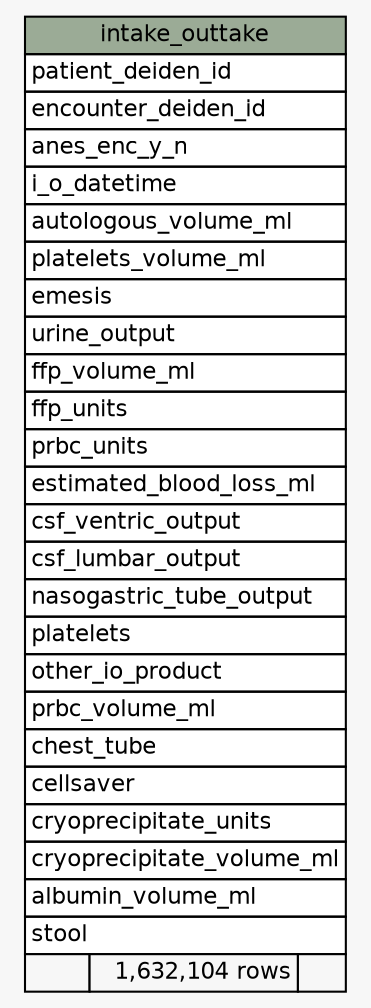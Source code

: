 // dot 2.38.0 on Linux 4.15.0-34-generic
// SchemaSpy rev 590
digraph "intake_outtake" {
  graph [
    rankdir="RL"
    bgcolor="#f7f7f7"
    nodesep="0.18"
    ranksep="0.46"
    fontname="Helvetica"
    fontsize="11"
  ];
  node [
    fontname="Helvetica"
    fontsize="11"
    shape="plaintext"
  ];
  edge [
    arrowsize="0.8"
  ];
  "intake_outtake" [
    label=<
    <TABLE BORDER="0" CELLBORDER="1" CELLSPACING="0" BGCOLOR="#ffffff">
      <TR><TD COLSPAN="3" BGCOLOR="#9bab96" ALIGN="CENTER">intake_outtake</TD></TR>
      <TR><TD PORT="patient_deiden_id" COLSPAN="3" ALIGN="LEFT">patient_deiden_id</TD></TR>
      <TR><TD PORT="encounter_deiden_id" COLSPAN="3" ALIGN="LEFT">encounter_deiden_id</TD></TR>
      <TR><TD PORT="anes_enc_y_n" COLSPAN="3" ALIGN="LEFT">anes_enc_y_n</TD></TR>
      <TR><TD PORT="i_o_datetime" COLSPAN="3" ALIGN="LEFT">i_o_datetime</TD></TR>
      <TR><TD PORT="autologous_volume_ml" COLSPAN="3" ALIGN="LEFT">autologous_volume_ml</TD></TR>
      <TR><TD PORT="platelets_volume_ml" COLSPAN="3" ALIGN="LEFT">platelets_volume_ml</TD></TR>
      <TR><TD PORT="emesis" COLSPAN="3" ALIGN="LEFT">emesis</TD></TR>
      <TR><TD PORT="urine_output" COLSPAN="3" ALIGN="LEFT">urine_output</TD></TR>
      <TR><TD PORT="ffp_volume_ml" COLSPAN="3" ALIGN="LEFT">ffp_volume_ml</TD></TR>
      <TR><TD PORT="ffp_units" COLSPAN="3" ALIGN="LEFT">ffp_units</TD></TR>
      <TR><TD PORT="prbc_units" COLSPAN="3" ALIGN="LEFT">prbc_units</TD></TR>
      <TR><TD PORT="estimated_blood_loss_ml" COLSPAN="3" ALIGN="LEFT">estimated_blood_loss_ml</TD></TR>
      <TR><TD PORT="csf_ventric_output" COLSPAN="3" ALIGN="LEFT">csf_ventric_output</TD></TR>
      <TR><TD PORT="csf_lumbar_output" COLSPAN="3" ALIGN="LEFT">csf_lumbar_output</TD></TR>
      <TR><TD PORT="nasogastric_tube_output" COLSPAN="3" ALIGN="LEFT">nasogastric_tube_output</TD></TR>
      <TR><TD PORT="platelets" COLSPAN="3" ALIGN="LEFT">platelets</TD></TR>
      <TR><TD PORT="other_io_product" COLSPAN="3" ALIGN="LEFT">other_io_product</TD></TR>
      <TR><TD PORT="prbc_volume_ml" COLSPAN="3" ALIGN="LEFT">prbc_volume_ml</TD></TR>
      <TR><TD PORT="chest_tube" COLSPAN="3" ALIGN="LEFT">chest_tube</TD></TR>
      <TR><TD PORT="cellsaver" COLSPAN="3" ALIGN="LEFT">cellsaver</TD></TR>
      <TR><TD PORT="cryoprecipitate_units" COLSPAN="3" ALIGN="LEFT">cryoprecipitate_units</TD></TR>
      <TR><TD PORT="cryoprecipitate_volume_ml" COLSPAN="3" ALIGN="LEFT">cryoprecipitate_volume_ml</TD></TR>
      <TR><TD PORT="albumin_volume_ml" COLSPAN="3" ALIGN="LEFT">albumin_volume_ml</TD></TR>
      <TR><TD PORT="stool" COLSPAN="3" ALIGN="LEFT">stool</TD></TR>
      <TR><TD ALIGN="LEFT" BGCOLOR="#f7f7f7">  </TD><TD ALIGN="RIGHT" BGCOLOR="#f7f7f7">1,632,104 rows</TD><TD ALIGN="RIGHT" BGCOLOR="#f7f7f7">  </TD></TR>
    </TABLE>>
    URL="tables/intake_outtake.html"
    tooltip="intake_outtake"
  ];
}
